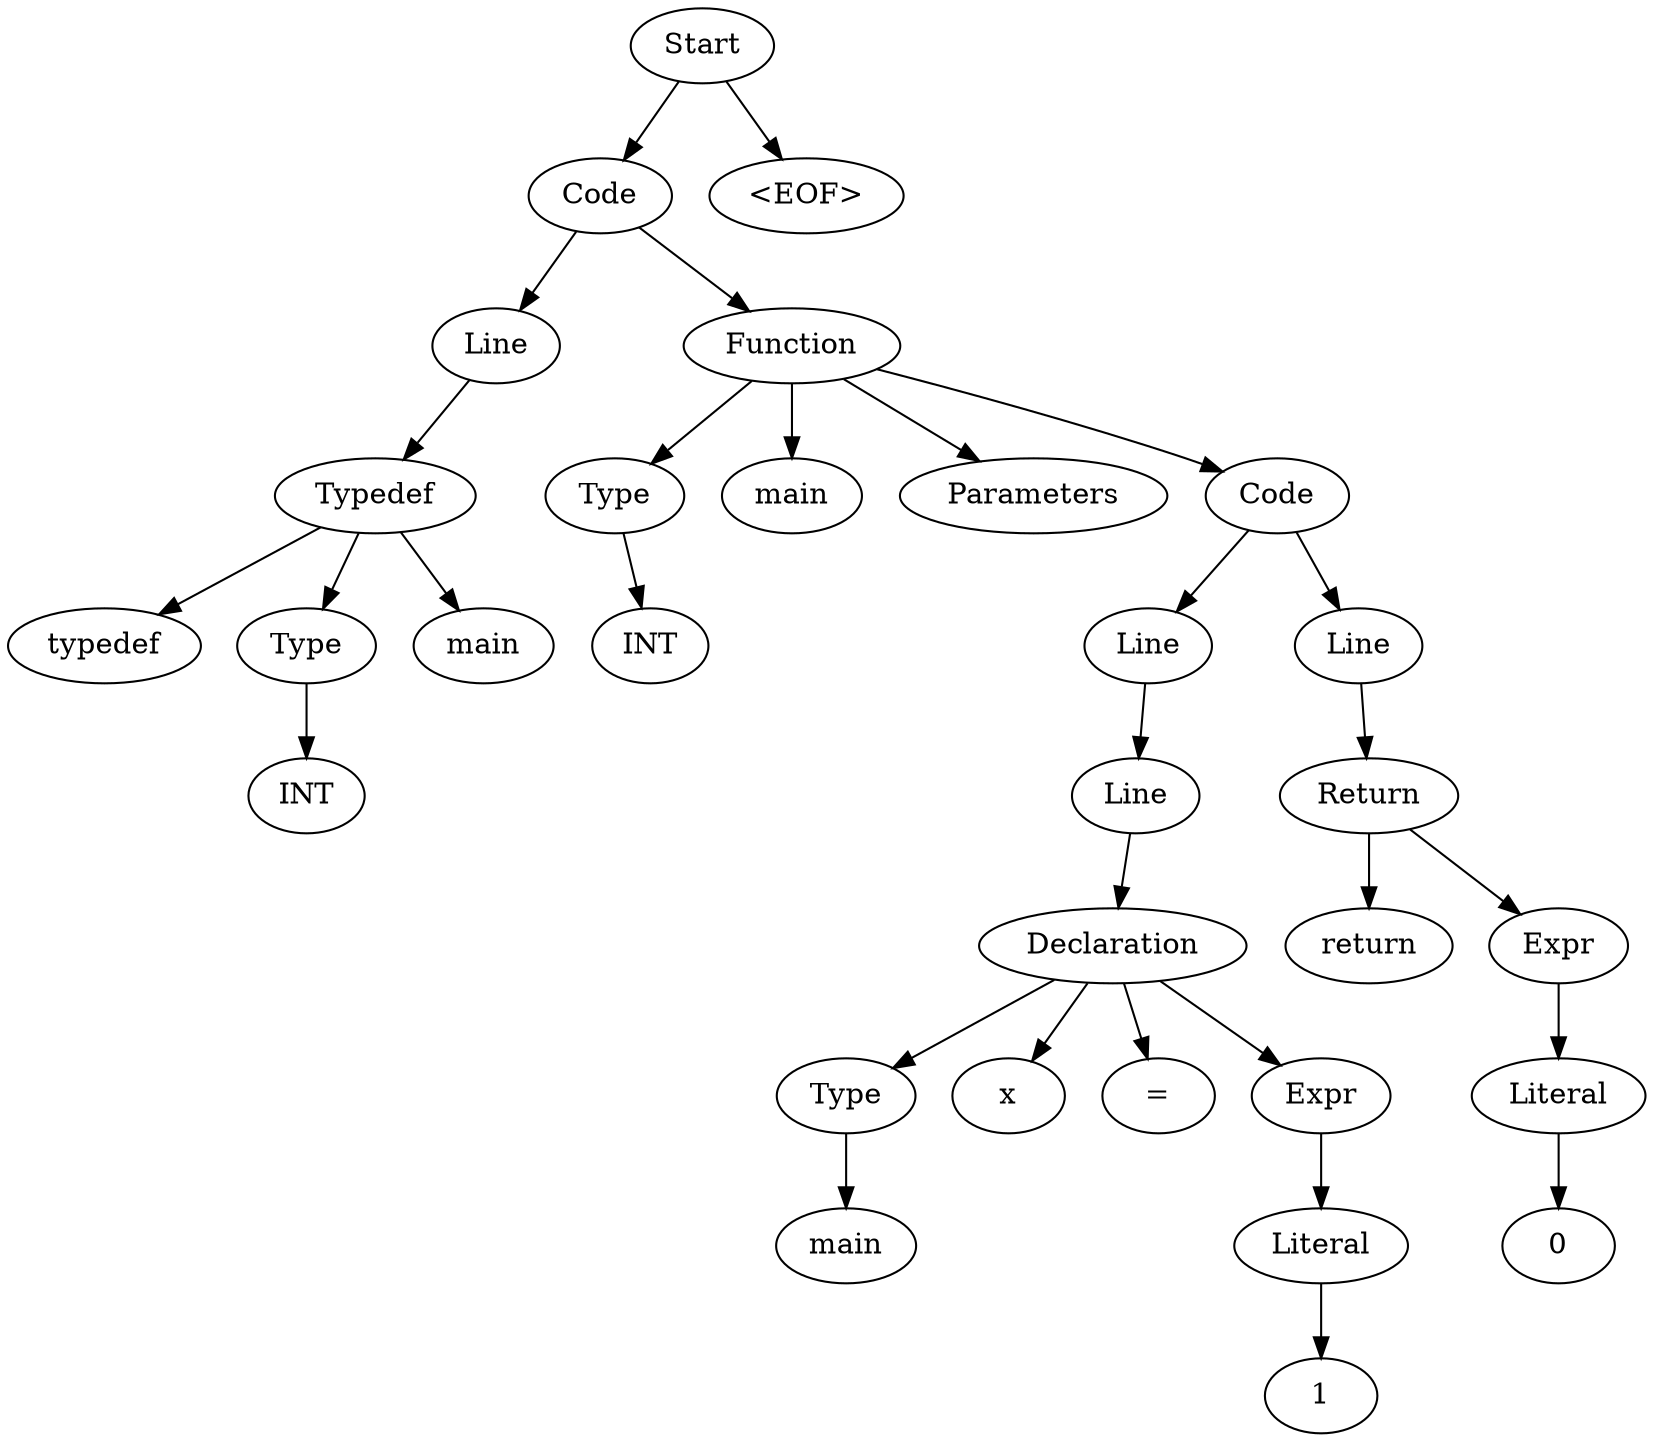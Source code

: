 digraph AST {
  "134441422105152" [label="Start"];
  "134441422105152" -> "134441422109856";
  "134441422105152" -> "134441422101888";
  "134441422109856" [label="Code"];
  "134441422109856" -> "134441422107936";
  "134441422109856" -> "134441422097280";
  "134441422107936" [label="Line"];
  "134441422107936" -> "134441422108320";
  "134441422108320" [label="Typedef"];
  "134441422108320" -> "134441422102416";
  "134441422108320" -> "134441422105200";
  "134441422108320" -> "134441422101024";
  "134441422102416" [label="typedef"];
  "134441422105200" [label="Type"];
  "134441422105200" -> "134441422102704";
  "134441422102704" [label="INT"];
  "134441422101024" [label="main"];
  "134441422097280" [label="Function"];
  "134441422097280" -> "134441422110096";
  "134441422097280" -> "134441422097712";
  "134441422097280" -> "134441422101984";
  "134441422097280" -> "134441422102896";
  "134441422110096" [label="Type"];
  "134441422110096" -> "134441422107552";
  "134441422107552" [label="INT"];
  "134441422097712" [label="main"];
  "134441422101984" [label="Parameters"];
  "134441422102896" [label="Code"];
  "134441422102896" -> "134441422104864";
  "134441422102896" -> "134441422107024";
  "134441422104864" [label="Line"];
  "134441422104864" -> "134441422110192";
  "134441422110192" [label="Line"];
  "134441422110192" -> "134441422096752";
  "134441422096752" [label="Declaration"];
  "134441422096752" -> "134441422106160";
  "134441422096752" -> "134441422099680";
  "134441422096752" -> "134441422101744";
  "134441422096752" -> "134441422227008";
  "134441422106160" [label="Type"];
  "134441422106160" -> "134441422100304";
  "134441422100304" [label="main"];
  "134441422099680" [label="x"];
  "134441422101744" [label="="];
  "134441422227008" [label="Expr"];
  "134441422227008" -> "134441422225664";
  "134441422225664" [label="Literal"];
  "134441422225664" -> "134441422225568";
  "134441422225568" [label="1"];
  "134441422107024" [label="Line"];
  "134441422107024" -> "134441422106352";
  "134441422106352" [label="Return"];
  "134441422106352" -> "134441422227632";
  "134441422106352" -> "134441422226288";
  "134441422227632" [label="return"];
  "134441422226288" [label="Expr"];
  "134441422226288" -> "134441422227536";
  "134441422227536" [label="Literal"];
  "134441422227536" -> "134441422227776";
  "134441422227776" [label="0"];
  "134441422101888" [label="<EOF>"];
}
